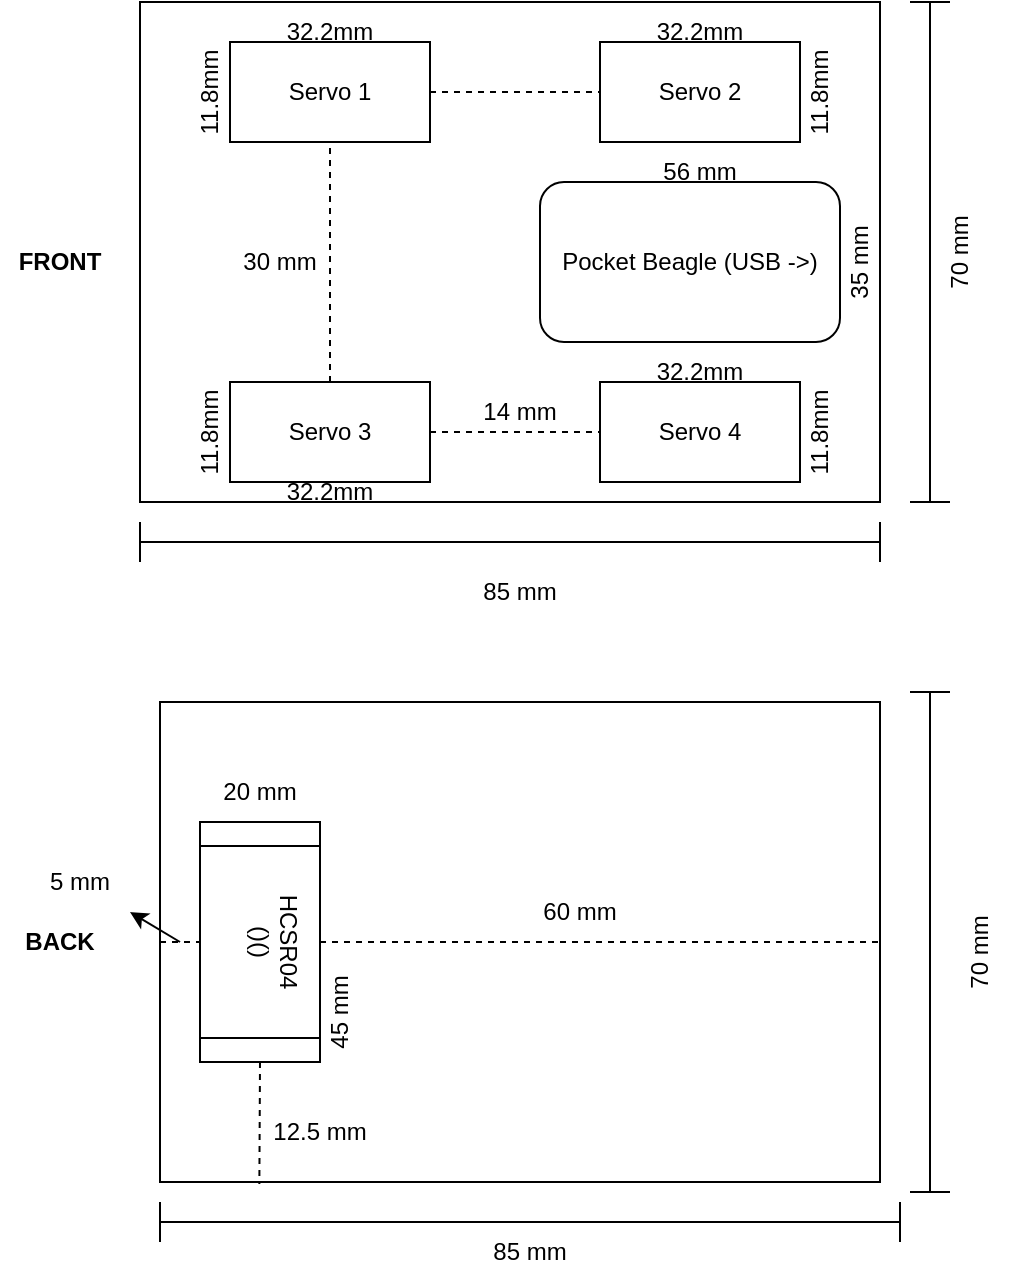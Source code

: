 <mxfile version="15.7.3" type="device"><diagram id="na1GGr-9dJuJyrsaaiEj" name="Page-1"><mxGraphModel dx="983" dy="566" grid="1" gridSize="10" guides="1" tooltips="1" connect="1" arrows="1" fold="1" page="1" pageScale="1" pageWidth="850" pageHeight="1100" math="0" shadow="0"><root><mxCell id="0"/><mxCell id="1" parent="0"/><mxCell id="ZXTSluDpX5kUuFRpx6KE-1" value="" style="rounded=0;whiteSpace=wrap;html=1;" parent="1" vertex="1"><mxGeometry x="200" y="190" width="370" height="250" as="geometry"/></mxCell><mxCell id="ZXTSluDpX5kUuFRpx6KE-3" value="&lt;b&gt;FRONT&lt;/b&gt;" style="text;html=1;strokeColor=none;fillColor=none;align=center;verticalAlign=middle;whiteSpace=wrap;rounded=0;" parent="1" vertex="1"><mxGeometry x="130" y="305" width="60" height="30" as="geometry"/></mxCell><mxCell id="ZXTSluDpX5kUuFRpx6KE-4" value="Pocket Beagle (USB -&amp;gt;)" style="rounded=1;whiteSpace=wrap;html=1;" parent="1" vertex="1"><mxGeometry x="400" y="280" width="150" height="80" as="geometry"/></mxCell><mxCell id="ZXTSluDpX5kUuFRpx6KE-10" value="" style="rounded=0;whiteSpace=wrap;html=1;" parent="1" vertex="1"><mxGeometry x="210" y="540" width="360" height="240" as="geometry"/></mxCell><mxCell id="ZXTSluDpX5kUuFRpx6KE-9" value="&lt;div&gt;HCSR04 &lt;br&gt;&lt;/div&gt;&lt;div&gt;()()&lt;br&gt;&lt;/div&gt;&lt;div&gt;&lt;br&gt;&lt;/div&gt;" style="shape=process;whiteSpace=wrap;html=1;backgroundOutline=1;rotation=90;" parent="1" vertex="1"><mxGeometry x="200" y="630" width="120" height="60" as="geometry"/></mxCell><mxCell id="ZXTSluDpX5kUuFRpx6KE-11" value="&lt;b&gt;BACK&lt;/b&gt;" style="text;html=1;strokeColor=none;fillColor=none;align=center;verticalAlign=middle;whiteSpace=wrap;rounded=0;" parent="1" vertex="1"><mxGeometry x="130" y="645" width="60" height="30" as="geometry"/></mxCell><mxCell id="ZXTSluDpX5kUuFRpx6KE-14" value="Servo 1 " style="rounded=0;whiteSpace=wrap;html=1;" parent="1" vertex="1"><mxGeometry x="245" y="210" width="100" height="50" as="geometry"/></mxCell><mxCell id="ZXTSluDpX5kUuFRpx6KE-15" value="Servo 2 " style="rounded=0;whiteSpace=wrap;html=1;" parent="1" vertex="1"><mxGeometry x="430" y="210" width="100" height="50" as="geometry"/></mxCell><mxCell id="ZXTSluDpX5kUuFRpx6KE-16" value="Servo 3 " style="rounded=0;whiteSpace=wrap;html=1;" parent="1" vertex="1"><mxGeometry x="245" y="380" width="100" height="50" as="geometry"/></mxCell><mxCell id="ZXTSluDpX5kUuFRpx6KE-17" value="Servo 4" style="rounded=0;whiteSpace=wrap;html=1;" parent="1" vertex="1"><mxGeometry x="430" y="380" width="100" height="50" as="geometry"/></mxCell><mxCell id="ZXTSluDpX5kUuFRpx6KE-19" value="32.2mm" style="text;html=1;strokeColor=none;fillColor=none;align=center;verticalAlign=middle;whiteSpace=wrap;rounded=0;" parent="1" vertex="1"><mxGeometry x="265" y="420" width="60" height="30" as="geometry"/></mxCell><mxCell id="ZXTSluDpX5kUuFRpx6KE-20" value="11.8mm" style="text;html=1;strokeColor=none;fillColor=none;align=center;verticalAlign=middle;whiteSpace=wrap;rounded=0;rotation=-90;" parent="1" vertex="1"><mxGeometry x="205" y="390" width="60" height="30" as="geometry"/></mxCell><mxCell id="ZXTSluDpX5kUuFRpx6KE-22" value="32.2mm" style="text;html=1;strokeColor=none;fillColor=none;align=center;verticalAlign=middle;whiteSpace=wrap;rounded=0;" parent="1" vertex="1"><mxGeometry x="265" y="190" width="60" height="30" as="geometry"/></mxCell><mxCell id="ZXTSluDpX5kUuFRpx6KE-23" value="11.8mm" style="text;html=1;strokeColor=none;fillColor=none;align=center;verticalAlign=middle;whiteSpace=wrap;rounded=0;rotation=-90;" parent="1" vertex="1"><mxGeometry x="205" y="220" width="60" height="30" as="geometry"/></mxCell><mxCell id="ZXTSluDpX5kUuFRpx6KE-29" value="32.2mm" style="text;html=1;strokeColor=none;fillColor=none;align=center;verticalAlign=middle;whiteSpace=wrap;rounded=0;" parent="1" vertex="1"><mxGeometry x="450" y="190" width="60" height="30" as="geometry"/></mxCell><mxCell id="ZXTSluDpX5kUuFRpx6KE-30" value="11.8mm" style="text;html=1;strokeColor=none;fillColor=none;align=center;verticalAlign=middle;whiteSpace=wrap;rounded=0;rotation=-90;" parent="1" vertex="1"><mxGeometry x="510" y="220" width="60" height="30" as="geometry"/></mxCell><mxCell id="ZXTSluDpX5kUuFRpx6KE-31" value="11.8mm" style="text;html=1;strokeColor=none;fillColor=none;align=center;verticalAlign=middle;whiteSpace=wrap;rounded=0;rotation=-90;" parent="1" vertex="1"><mxGeometry x="510" y="390" width="60" height="30" as="geometry"/></mxCell><mxCell id="ZXTSluDpX5kUuFRpx6KE-33" value="32.2mm" style="text;html=1;strokeColor=none;fillColor=none;align=center;verticalAlign=middle;whiteSpace=wrap;rounded=0;" parent="1" vertex="1"><mxGeometry x="450" y="360" width="60" height="30" as="geometry"/></mxCell><mxCell id="ZXTSluDpX5kUuFRpx6KE-35" value="&lt;div&gt;35 mm&lt;/div&gt;" style="text;html=1;strokeColor=none;fillColor=none;align=center;verticalAlign=middle;whiteSpace=wrap;rounded=0;rotation=-90;" parent="1" vertex="1"><mxGeometry x="530" y="305" width="60" height="30" as="geometry"/></mxCell><mxCell id="ZXTSluDpX5kUuFRpx6KE-36" value="56 mm" style="text;html=1;strokeColor=none;fillColor=none;align=center;verticalAlign=middle;whiteSpace=wrap;rounded=0;rotation=0;" parent="1" vertex="1"><mxGeometry x="450" y="260" width="60" height="30" as="geometry"/></mxCell><mxCell id="ZXTSluDpX5kUuFRpx6KE-37" value="&lt;div&gt;70 mm&lt;/div&gt;" style="text;html=1;strokeColor=none;fillColor=none;align=center;verticalAlign=middle;whiteSpace=wrap;rounded=0;rotation=-90;" parent="1" vertex="1"><mxGeometry x="580" y="300" width="60" height="30" as="geometry"/></mxCell><mxCell id="ZXTSluDpX5kUuFRpx6KE-38" value="" style="shape=crossbar;whiteSpace=wrap;html=1;rounded=1;rotation=-90;" parent="1" vertex="1"><mxGeometry x="470" y="305" width="250" height="20" as="geometry"/></mxCell><mxCell id="ZXTSluDpX5kUuFRpx6KE-40" value="" style="shape=crossbar;whiteSpace=wrap;html=1;rounded=1;rotation=-180;" parent="1" vertex="1"><mxGeometry x="200" y="450" width="370" height="20" as="geometry"/></mxCell><mxCell id="ZXTSluDpX5kUuFRpx6KE-41" value="&lt;div&gt;85 mm&lt;/div&gt;" style="text;html=1;strokeColor=none;fillColor=none;align=center;verticalAlign=middle;whiteSpace=wrap;rounded=0;rotation=0;" parent="1" vertex="1"><mxGeometry x="360" y="470" width="60" height="30" as="geometry"/></mxCell><mxCell id="ZXTSluDpX5kUuFRpx6KE-42" value="&lt;div&gt;85 mm&lt;/div&gt;" style="text;html=1;strokeColor=none;fillColor=none;align=center;verticalAlign=middle;whiteSpace=wrap;rounded=0;rotation=0;" parent="1" vertex="1"><mxGeometry x="365" y="800" width="60" height="30" as="geometry"/></mxCell><mxCell id="ZXTSluDpX5kUuFRpx6KE-43" value="" style="shape=crossbar;whiteSpace=wrap;html=1;rounded=1;rotation=-180;" parent="1" vertex="1"><mxGeometry x="210" y="790" width="370" height="20" as="geometry"/></mxCell><mxCell id="ZXTSluDpX5kUuFRpx6KE-44" value="" style="shape=crossbar;whiteSpace=wrap;html=1;rounded=1;rotation=-90;" parent="1" vertex="1"><mxGeometry x="470" y="650" width="250" height="20" as="geometry"/></mxCell><mxCell id="ZXTSluDpX5kUuFRpx6KE-45" value="&lt;div&gt;70 mm&lt;/div&gt;" style="text;html=1;strokeColor=none;fillColor=none;align=center;verticalAlign=middle;whiteSpace=wrap;rounded=0;rotation=-90;" parent="1" vertex="1"><mxGeometry x="590" y="650" width="60" height="30" as="geometry"/></mxCell><mxCell id="ZXTSluDpX5kUuFRpx6KE-46" value="45 mm" style="text;html=1;strokeColor=none;fillColor=none;align=center;verticalAlign=middle;whiteSpace=wrap;rounded=0;rotation=-90;" parent="1" vertex="1"><mxGeometry x="270" y="680" width="60" height="30" as="geometry"/></mxCell><mxCell id="ZXTSluDpX5kUuFRpx6KE-47" value="&lt;div&gt;20 mm&lt;/div&gt;" style="text;html=1;strokeColor=none;fillColor=none;align=center;verticalAlign=middle;whiteSpace=wrap;rounded=0;rotation=0;" parent="1" vertex="1"><mxGeometry x="230" y="570" width="60" height="30" as="geometry"/></mxCell><mxCell id="LTr3vbaUwhW82PfapLGs-6" value="" style="endArrow=none;dashed=1;html=1;rounded=0;exitX=1;exitY=0.5;exitDx=0;exitDy=0;" edge="1" parent="1" source="ZXTSluDpX5kUuFRpx6KE-16"><mxGeometry width="50" height="50" relative="1" as="geometry"><mxPoint x="400" y="470" as="sourcePoint"/><mxPoint x="430" y="405" as="targetPoint"/></mxGeometry></mxCell><mxCell id="LTr3vbaUwhW82PfapLGs-10" value="" style="endArrow=none;dashed=1;html=1;rounded=0;exitX=1;exitY=0.5;exitDx=0;exitDy=0;" edge="1" parent="1" source="ZXTSluDpX5kUuFRpx6KE-14" target="ZXTSluDpX5kUuFRpx6KE-15"><mxGeometry width="50" height="50" relative="1" as="geometry"><mxPoint x="400" y="470" as="sourcePoint"/><mxPoint x="450" y="420" as="targetPoint"/></mxGeometry></mxCell><mxCell id="LTr3vbaUwhW82PfapLGs-11" value="" style="endArrow=none;dashed=1;html=1;rounded=0;exitX=0.5;exitY=0;exitDx=0;exitDy=0;" edge="1" parent="1" source="ZXTSluDpX5kUuFRpx6KE-16" target="ZXTSluDpX5kUuFRpx6KE-14"><mxGeometry width="50" height="50" relative="1" as="geometry"><mxPoint x="400" y="470" as="sourcePoint"/><mxPoint x="450" y="420" as="targetPoint"/></mxGeometry></mxCell><mxCell id="LTr3vbaUwhW82PfapLGs-12" value="30 mm" style="text;html=1;strokeColor=none;fillColor=none;align=center;verticalAlign=middle;whiteSpace=wrap;rounded=0;" vertex="1" parent="1"><mxGeometry x="240" y="305" width="60" height="30" as="geometry"/></mxCell><mxCell id="LTr3vbaUwhW82PfapLGs-13" value="14 mm" style="text;html=1;strokeColor=none;fillColor=none;align=center;verticalAlign=middle;whiteSpace=wrap;rounded=0;" vertex="1" parent="1"><mxGeometry x="360" y="380" width="60" height="30" as="geometry"/></mxCell><mxCell id="LTr3vbaUwhW82PfapLGs-14" value="" style="endArrow=none;dashed=1;html=1;rounded=0;exitX=0;exitY=0.5;exitDx=0;exitDy=0;" edge="1" parent="1" source="ZXTSluDpX5kUuFRpx6KE-10" target="ZXTSluDpX5kUuFRpx6KE-9"><mxGeometry width="50" height="50" relative="1" as="geometry"><mxPoint x="400" y="550" as="sourcePoint"/><mxPoint x="450" y="500" as="targetPoint"/></mxGeometry></mxCell><mxCell id="LTr3vbaUwhW82PfapLGs-15" value="5 mm" style="text;html=1;strokeColor=none;fillColor=none;align=center;verticalAlign=middle;whiteSpace=wrap;rounded=0;" vertex="1" parent="1"><mxGeometry x="140" y="615" width="60" height="30" as="geometry"/></mxCell><mxCell id="LTr3vbaUwhW82PfapLGs-17" value="" style="endArrow=classic;html=1;rounded=0;" edge="1" parent="1" target="LTr3vbaUwhW82PfapLGs-15"><mxGeometry width="50" height="50" relative="1" as="geometry"><mxPoint x="220" y="660" as="sourcePoint"/><mxPoint x="450" y="530" as="targetPoint"/></mxGeometry></mxCell><mxCell id="LTr3vbaUwhW82PfapLGs-18" value="" style="endArrow=none;dashed=1;html=1;rounded=0;exitX=0.5;exitY=0;exitDx=0;exitDy=0;entryX=1;entryY=0.5;entryDx=0;entryDy=0;" edge="1" parent="1" source="ZXTSluDpX5kUuFRpx6KE-9" target="ZXTSluDpX5kUuFRpx6KE-10"><mxGeometry width="50" height="50" relative="1" as="geometry"><mxPoint x="400" y="580" as="sourcePoint"/><mxPoint x="450" y="530" as="targetPoint"/></mxGeometry></mxCell><mxCell id="LTr3vbaUwhW82PfapLGs-19" value="60 mm" style="text;html=1;strokeColor=none;fillColor=none;align=center;verticalAlign=middle;whiteSpace=wrap;rounded=0;" vertex="1" parent="1"><mxGeometry x="390" y="630" width="60" height="30" as="geometry"/></mxCell><mxCell id="LTr3vbaUwhW82PfapLGs-20" value="" style="endArrow=none;dashed=1;html=1;rounded=0;exitX=1;exitY=0.5;exitDx=0;exitDy=0;entryX=0.138;entryY=1.004;entryDx=0;entryDy=0;entryPerimeter=0;" edge="1" parent="1" source="ZXTSluDpX5kUuFRpx6KE-9" target="ZXTSluDpX5kUuFRpx6KE-10"><mxGeometry width="50" height="50" relative="1" as="geometry"><mxPoint x="400" y="610" as="sourcePoint"/><mxPoint x="450" y="560" as="targetPoint"/></mxGeometry></mxCell><mxCell id="LTr3vbaUwhW82PfapLGs-21" value="12.5 mm" style="text;html=1;strokeColor=none;fillColor=none;align=center;verticalAlign=middle;whiteSpace=wrap;rounded=0;" vertex="1" parent="1"><mxGeometry x="260" y="740" width="60" height="30" as="geometry"/></mxCell></root></mxGraphModel></diagram></mxfile>
